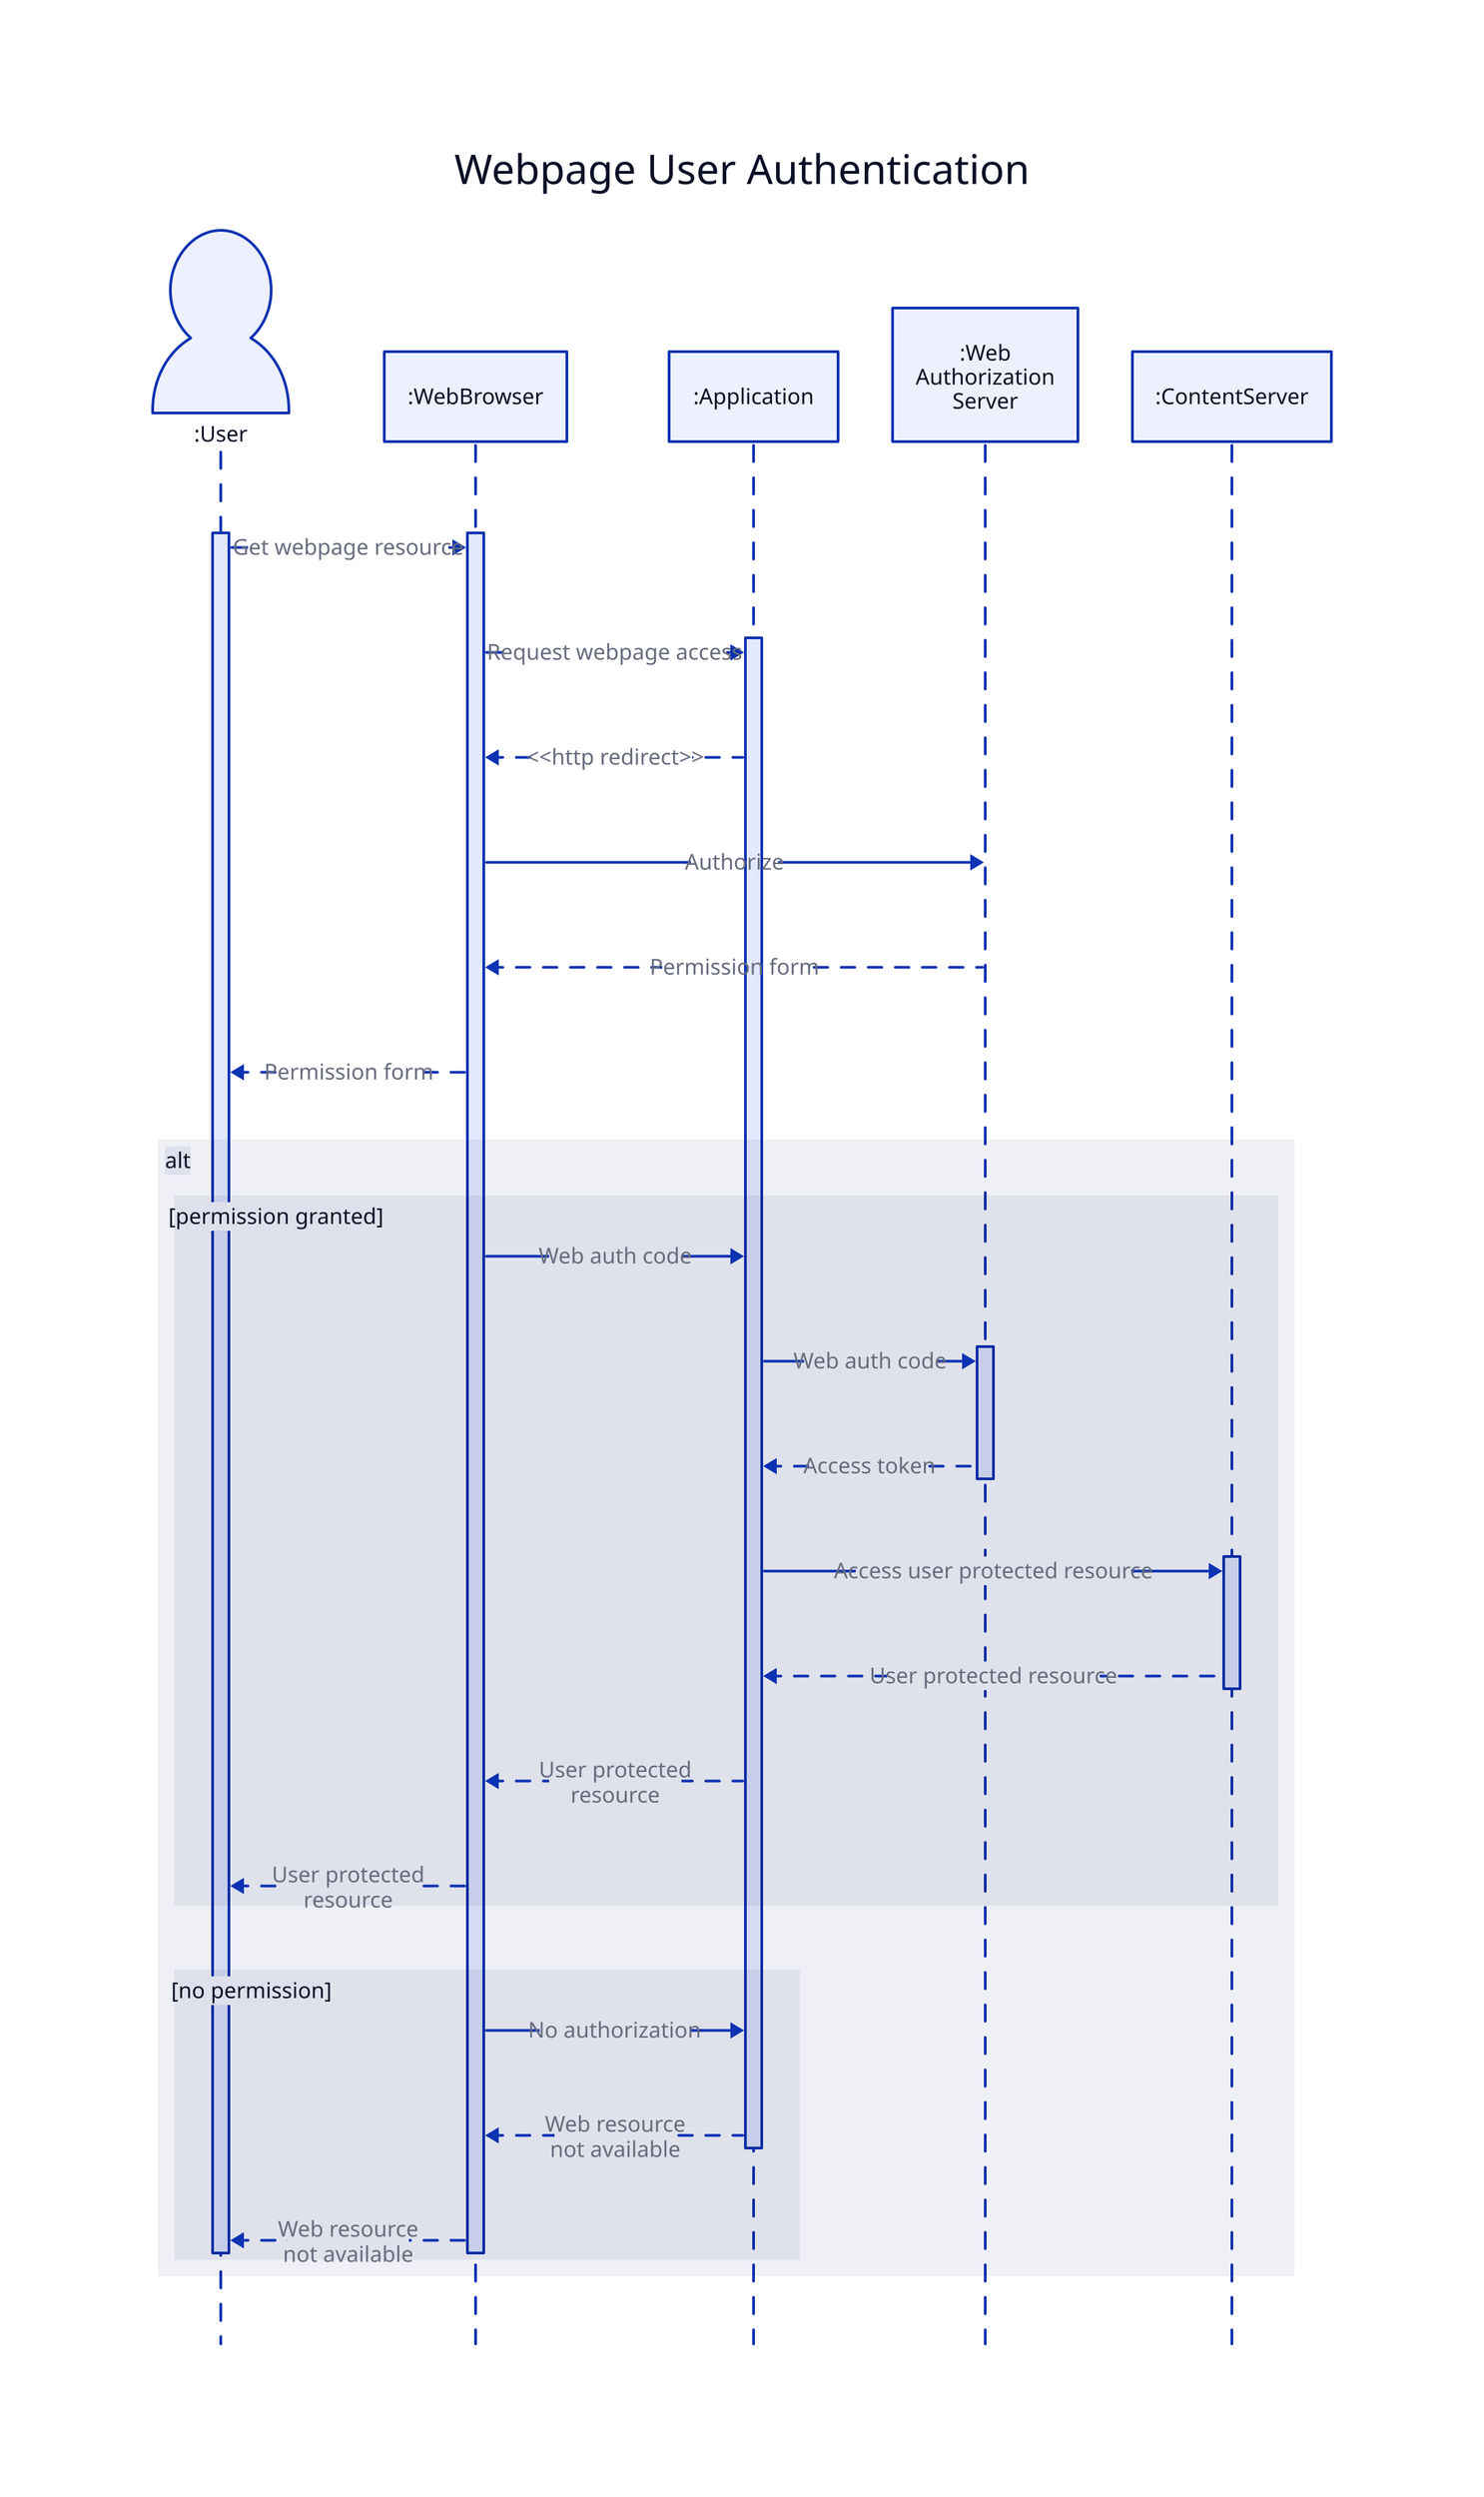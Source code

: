 Webpage User Authentication {
    # reference: https://developer.ibm.com/articles/the-sequence-diagram/
    shape: sequence_diagram
    style.font-size: 30

    user: :User {
        shape: person 
    }
    browser: :WebBrowser
    app: :Application
    auth_server: :Web\nAuthorization\nServer
    content_server: :ContentServer

    user.lifeline -> browser.lifeline: Get webpage resource
    browser.lifeline -> app.lifeline: Request webpage access
    browser.lifeline <- app.lifeline: <<http redirect>> {
        style.stroke-dash: 5
    }
    browser.lifeline -> auth_server: Authorize
    browser.lifeline <- auth_server: Permission form {
        style.stroke-dash: 5
    }
    user.lifeline <- browser.lifeline: Permission form {
        style.stroke-dash: 5
    }

    alt: {
        \[permission granted\]: {
            browser.lifeline -> app.lifeline: Web auth code
            app.lifeline -> auth_server.lifeline: Web auth code
            app.lifeline <- auth_server.lifeline: Access token {
                style.stroke-dash: 5
            }
            app.lifeline -> content_server.lifeline: Access user protected resource
            app.lifeline <- content_server.lifeline: User protected resource {
                style.stroke-dash: 5
            }
            browser.lifeline <- app.lifeline: User protected \nresource {
                style.stroke-dash: 5
            }
            user.lifeline <- browser.lifeline: User protected \nresource {
                style.stroke-dash: 5
            }
        }

        \[no permission\]: {
            browser.lifeline -> app.lifeline: No authorization
            browser.lifeline <- app.lifeline: Web resource \nnot available {
                style.stroke-dash: 5
            }
            user.lifeline <- browser.lifeline: Web resource \nnot available {
                style.stroke-dash: 5
            }
        }
    }
}